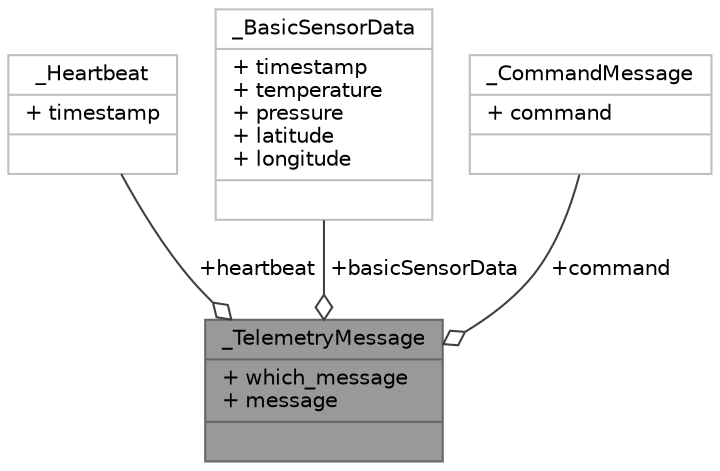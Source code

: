 digraph "_TelemetryMessage"
{
 // LATEX_PDF_SIZE
  bgcolor="transparent";
  edge [fontname=Helvetica,fontsize=10,labelfontname=Helvetica,labelfontsize=10];
  node [fontname=Helvetica,fontsize=10,shape=box,height=0.2,width=0.4];
  Node1 [shape=record,label="{_TelemetryMessage\n|+ which_message\l+ message\l|}",height=0.2,width=0.4,color="gray40", fillcolor="grey60", style="filled", fontcolor="black",tooltip=" "];
  Node2 -> Node1 [color="grey25",style="solid",label=" +heartbeat" ,arrowhead="odiamond"];
  Node2 [shape=record,label="{_Heartbeat\n|+ timestamp\l|}",height=0.2,width=0.4,color="grey75", fillcolor="white", style="filled",URL="$struct__Heartbeat.html",tooltip=" "];
  Node3 -> Node1 [color="grey25",style="solid",label=" +basicSensorData" ,arrowhead="odiamond"];
  Node3 [shape=record,label="{_BasicSensorData\n|+ timestamp\l+ temperature\l+ pressure\l+ latitude\l+ longitude\l|}",height=0.2,width=0.4,color="grey75", fillcolor="white", style="filled",URL="$struct__BasicSensorData.html",tooltip=" "];
  Node4 -> Node1 [color="grey25",style="solid",label=" +command" ,arrowhead="odiamond"];
  Node4 [shape=record,label="{_CommandMessage\n|+ command\l|}",height=0.2,width=0.4,color="grey75", fillcolor="white", style="filled",URL="$struct__CommandMessage.html",tooltip=" "];
}
